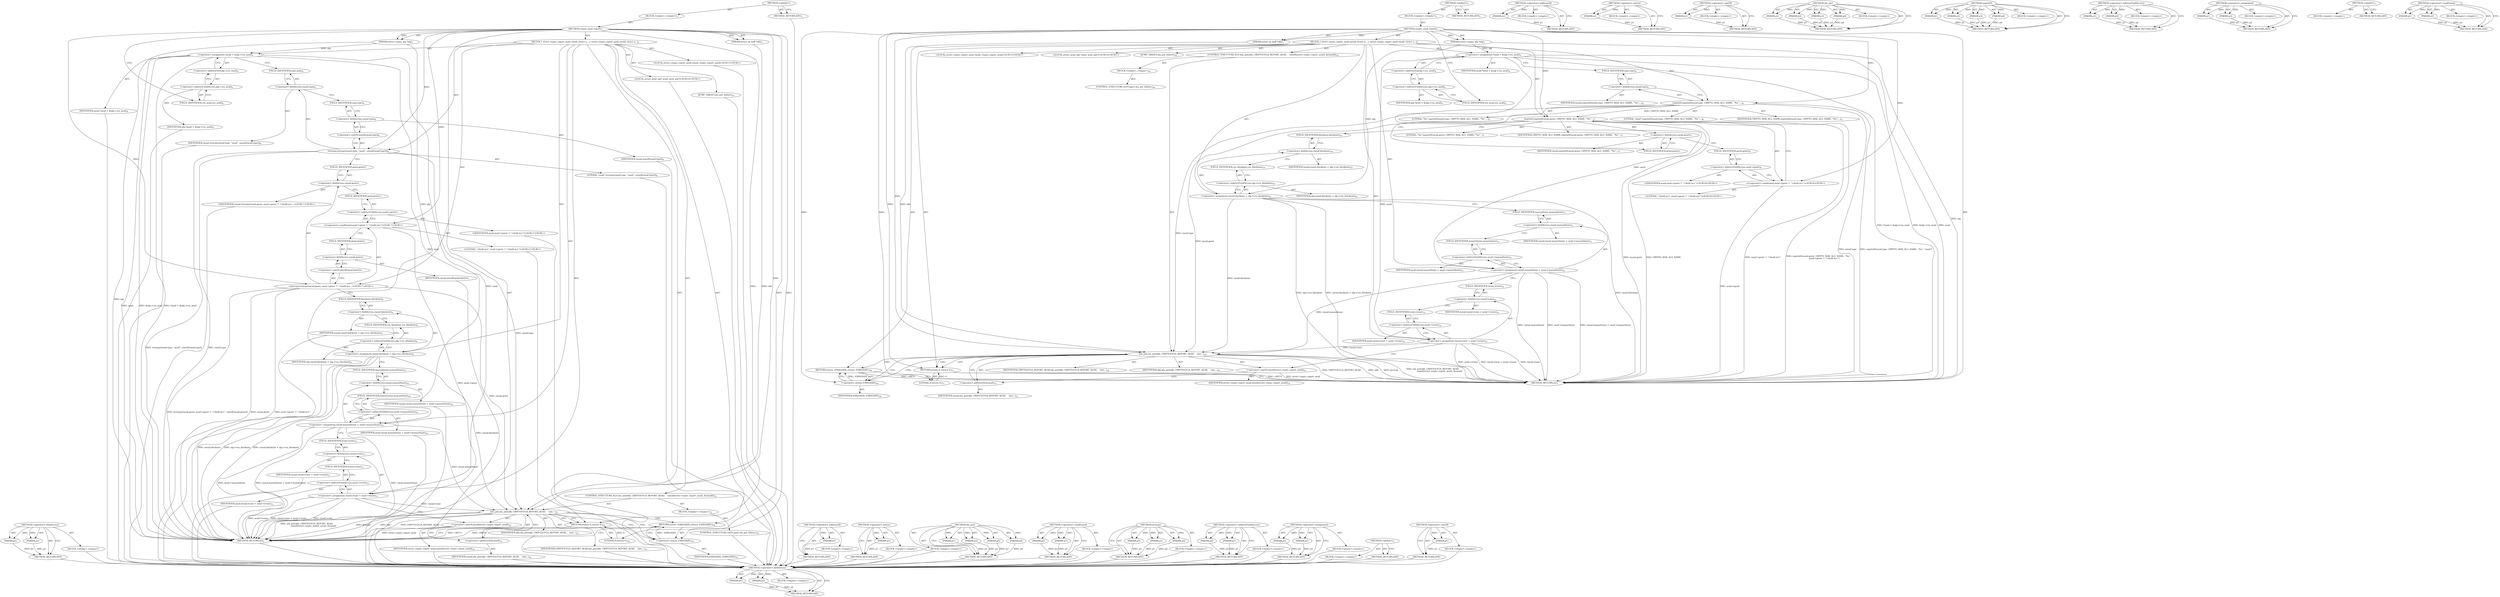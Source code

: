 digraph "&lt;operator&gt;.sizeOf" {
vulnerable_127 [label=<(METHOD,&lt;operator&gt;.fieldAccess)>];
vulnerable_128 [label=<(PARAM,p1)>];
vulnerable_129 [label=<(PARAM,p2)>];
vulnerable_130 [label=<(BLOCK,&lt;empty&gt;,&lt;empty&gt;)>];
vulnerable_131 [label=<(METHOD_RETURN,ANY)>];
vulnerable_6 [label=<(METHOD,&lt;global&gt;)<SUB>1</SUB>>];
vulnerable_7 [label=<(BLOCK,&lt;empty&gt;,&lt;empty&gt;)<SUB>1</SUB>>];
vulnerable_8 [label=<(METHOD,crypto_aead_report)<SUB>1</SUB>>];
vulnerable_9 [label=<(PARAM,struct sk_buff *skb)<SUB>1</SUB>>];
vulnerable_10 [label=<(PARAM,struct crypto_alg *alg)<SUB>1</SUB>>];
vulnerable_11 [label=<(BLOCK,{
 	struct crypto_report_aead raead;
 	struct a...,{
 	struct crypto_report_aead raead;
 	struct a...)<SUB>2</SUB>>];
vulnerable_12 [label="<(LOCAL,struct crypto_report_aead raead: crypto_report_aead)<SUB>3</SUB>>"];
vulnerable_13 [label="<(LOCAL,struct aead_alg* aead: aead_alg*)<SUB>4</SUB>>"];
vulnerable_14 [label=<(&lt;operator&gt;.assignment,*aead = &amp;alg-&gt;cra_aead)<SUB>4</SUB>>];
vulnerable_15 [label=<(IDENTIFIER,aead,*aead = &amp;alg-&gt;cra_aead)<SUB>4</SUB>>];
vulnerable_16 [label=<(&lt;operator&gt;.addressOf,&amp;alg-&gt;cra_aead)<SUB>4</SUB>>];
vulnerable_17 [label=<(&lt;operator&gt;.indirectFieldAccess,alg-&gt;cra_aead)<SUB>4</SUB>>];
vulnerable_18 [label=<(IDENTIFIER,alg,*aead = &amp;alg-&gt;cra_aead)<SUB>4</SUB>>];
vulnerable_19 [label=<(FIELD_IDENTIFIER,cra_aead,cra_aead)<SUB>4</SUB>>];
vulnerable_20 [label=<(snprintf,snprintf(raead.type, CRYPTO_MAX_ALG_NAME, &quot;%s&quot;,...)<SUB>6</SUB>>];
vulnerable_21 [label=<(&lt;operator&gt;.fieldAccess,raead.type)<SUB>6</SUB>>];
vulnerable_22 [label=<(IDENTIFIER,raead,snprintf(raead.type, CRYPTO_MAX_ALG_NAME, &quot;%s&quot;,...)<SUB>6</SUB>>];
vulnerable_23 [label=<(FIELD_IDENTIFIER,type,type)<SUB>6</SUB>>];
vulnerable_24 [label=<(IDENTIFIER,CRYPTO_MAX_ALG_NAME,snprintf(raead.type, CRYPTO_MAX_ALG_NAME, &quot;%s&quot;,...)<SUB>6</SUB>>];
vulnerable_25 [label=<(LITERAL,&quot;%s&quot;,snprintf(raead.type, CRYPTO_MAX_ALG_NAME, &quot;%s&quot;,...)<SUB>6</SUB>>];
vulnerable_26 [label=<(LITERAL,&quot;aead&quot;,snprintf(raead.type, CRYPTO_MAX_ALG_NAME, &quot;%s&quot;,...)<SUB>6</SUB>>];
vulnerable_27 [label=<(snprintf,snprintf(raead.geniv, CRYPTO_MAX_ALG_NAME, &quot;%s&quot;...)<SUB>7</SUB>>];
vulnerable_28 [label=<(&lt;operator&gt;.fieldAccess,raead.geniv)<SUB>7</SUB>>];
vulnerable_29 [label=<(IDENTIFIER,raead,snprintf(raead.geniv, CRYPTO_MAX_ALG_NAME, &quot;%s&quot;...)<SUB>7</SUB>>];
vulnerable_30 [label=<(FIELD_IDENTIFIER,geniv,geniv)<SUB>7</SUB>>];
vulnerable_31 [label=<(IDENTIFIER,CRYPTO_MAX_ALG_NAME,snprintf(raead.geniv, CRYPTO_MAX_ALG_NAME, &quot;%s&quot;...)<SUB>7</SUB>>];
vulnerable_32 [label=<(LITERAL,&quot;%s&quot;,snprintf(raead.geniv, CRYPTO_MAX_ALG_NAME, &quot;%s&quot;...)<SUB>7</SUB>>];
vulnerable_33 [label="<(&lt;operator&gt;.conditional,aead-&gt;geniv ?: &quot;&lt;built-in&gt;&quot;)<SUB>8</SUB>>"];
vulnerable_34 [label=<(&lt;operator&gt;.indirectFieldAccess,aead-&gt;geniv)<SUB>8</SUB>>];
vulnerable_35 [label="<(IDENTIFIER,aead,aead-&gt;geniv ?: &quot;&lt;built-in&gt;&quot;)<SUB>8</SUB>>"];
vulnerable_36 [label=<(FIELD_IDENTIFIER,geniv,geniv)<SUB>8</SUB>>];
vulnerable_37 [label="<(LITERAL,&quot;&lt;built-in&gt;&quot;,aead-&gt;geniv ?: &quot;&lt;built-in&gt;&quot;)<SUB>8</SUB>>"];
vulnerable_38 [label=<(&lt;operator&gt;.assignment,raead.blocksize = alg-&gt;cra_blocksize)<SUB>10</SUB>>];
vulnerable_39 [label=<(&lt;operator&gt;.fieldAccess,raead.blocksize)<SUB>10</SUB>>];
vulnerable_40 [label=<(IDENTIFIER,raead,raead.blocksize = alg-&gt;cra_blocksize)<SUB>10</SUB>>];
vulnerable_41 [label=<(FIELD_IDENTIFIER,blocksize,blocksize)<SUB>10</SUB>>];
vulnerable_42 [label=<(&lt;operator&gt;.indirectFieldAccess,alg-&gt;cra_blocksize)<SUB>10</SUB>>];
vulnerable_43 [label=<(IDENTIFIER,alg,raead.blocksize = alg-&gt;cra_blocksize)<SUB>10</SUB>>];
vulnerable_44 [label=<(FIELD_IDENTIFIER,cra_blocksize,cra_blocksize)<SUB>10</SUB>>];
vulnerable_45 [label=<(&lt;operator&gt;.assignment,raead.maxauthsize = aead-&gt;maxauthsize)<SUB>11</SUB>>];
vulnerable_46 [label=<(&lt;operator&gt;.fieldAccess,raead.maxauthsize)<SUB>11</SUB>>];
vulnerable_47 [label=<(IDENTIFIER,raead,raead.maxauthsize = aead-&gt;maxauthsize)<SUB>11</SUB>>];
vulnerable_48 [label=<(FIELD_IDENTIFIER,maxauthsize,maxauthsize)<SUB>11</SUB>>];
vulnerable_49 [label=<(&lt;operator&gt;.indirectFieldAccess,aead-&gt;maxauthsize)<SUB>11</SUB>>];
vulnerable_50 [label=<(IDENTIFIER,aead,raead.maxauthsize = aead-&gt;maxauthsize)<SUB>11</SUB>>];
vulnerable_51 [label=<(FIELD_IDENTIFIER,maxauthsize,maxauthsize)<SUB>11</SUB>>];
vulnerable_52 [label=<(&lt;operator&gt;.assignment,raead.ivsize = aead-&gt;ivsize)<SUB>12</SUB>>];
vulnerable_53 [label=<(&lt;operator&gt;.fieldAccess,raead.ivsize)<SUB>12</SUB>>];
vulnerable_54 [label=<(IDENTIFIER,raead,raead.ivsize = aead-&gt;ivsize)<SUB>12</SUB>>];
vulnerable_55 [label=<(FIELD_IDENTIFIER,ivsize,ivsize)<SUB>12</SUB>>];
vulnerable_56 [label=<(&lt;operator&gt;.indirectFieldAccess,aead-&gt;ivsize)<SUB>12</SUB>>];
vulnerable_57 [label=<(IDENTIFIER,aead,raead.ivsize = aead-&gt;ivsize)<SUB>12</SUB>>];
vulnerable_58 [label=<(FIELD_IDENTIFIER,ivsize,ivsize)<SUB>12</SUB>>];
vulnerable_59 [label=<(CONTROL_STRUCTURE,IF,if (nla_put(skb, CRYPTOCFGA_REPORT_AEAD,
		    sizeof(struct crypto_report_aead), &amp;raead)))<SUB>14</SUB>>];
vulnerable_60 [label=<(nla_put,nla_put(skb, CRYPTOCFGA_REPORT_AEAD,
		    size...)<SUB>14</SUB>>];
vulnerable_61 [label=<(IDENTIFIER,skb,nla_put(skb, CRYPTOCFGA_REPORT_AEAD,
		    size...)<SUB>14</SUB>>];
vulnerable_62 [label=<(IDENTIFIER,CRYPTOCFGA_REPORT_AEAD,nla_put(skb, CRYPTOCFGA_REPORT_AEAD,
		    size...)<SUB>14</SUB>>];
vulnerable_63 [label=<(&lt;operator&gt;.sizeOf,sizeof(struct crypto_report_aead))<SUB>15</SUB>>];
vulnerable_64 [label=<(IDENTIFIER,struct crypto_report_aead,sizeof(struct crypto_report_aead))<SUB>15</SUB>>];
vulnerable_65 [label=<(&lt;operator&gt;.addressOf,&amp;raead)<SUB>15</SUB>>];
vulnerable_66 [label=<(IDENTIFIER,raead,nla_put(skb, CRYPTOCFGA_REPORT_AEAD,
		    size...)<SUB>15</SUB>>];
vulnerable_67 [label=<(BLOCK,&lt;empty&gt;,&lt;empty&gt;)<SUB>16</SUB>>];
vulnerable_68 [label=<(CONTROL_STRUCTURE,GOTO,goto nla_put_failure;)<SUB>16</SUB>>];
vulnerable_69 [label=<(RETURN,return 0;,return 0;)<SUB>17</SUB>>];
vulnerable_70 [label=<(LITERAL,0,return 0;)<SUB>17</SUB>>];
vulnerable_71 [label=<(JUMP_TARGET,nla_put_failure)<SUB>19</SUB>>];
vulnerable_72 [label=<(RETURN,return -EMSGSIZE;,return -EMSGSIZE;)<SUB>20</SUB>>];
vulnerable_73 [label=<(&lt;operator&gt;.minus,-EMSGSIZE)<SUB>20</SUB>>];
vulnerable_74 [label=<(IDENTIFIER,EMSGSIZE,-EMSGSIZE)<SUB>20</SUB>>];
vulnerable_75 [label=<(METHOD_RETURN,int)<SUB>1</SUB>>];
vulnerable_77 [label=<(METHOD_RETURN,ANY)<SUB>1</SUB>>];
vulnerable_111 [label=<(METHOD,&lt;operator&gt;.addressOf)>];
vulnerable_112 [label=<(PARAM,p1)>];
vulnerable_113 [label=<(BLOCK,&lt;empty&gt;,&lt;empty&gt;)>];
vulnerable_114 [label=<(METHOD_RETURN,ANY)>];
vulnerable_148 [label=<(METHOD,&lt;operator&gt;.minus)>];
vulnerable_149 [label=<(PARAM,p1)>];
vulnerable_150 [label=<(BLOCK,&lt;empty&gt;,&lt;empty&gt;)>];
vulnerable_151 [label=<(METHOD_RETURN,ANY)>];
vulnerable_144 [label=<(METHOD,&lt;operator&gt;.sizeOf)>];
vulnerable_145 [label=<(PARAM,p1)>];
vulnerable_146 [label=<(BLOCK,&lt;empty&gt;,&lt;empty&gt;)>];
vulnerable_147 [label=<(METHOD_RETURN,ANY)>];
vulnerable_137 [label=<(METHOD,nla_put)>];
vulnerable_138 [label=<(PARAM,p1)>];
vulnerable_139 [label=<(PARAM,p2)>];
vulnerable_140 [label=<(PARAM,p3)>];
vulnerable_141 [label=<(PARAM,p4)>];
vulnerable_142 [label=<(BLOCK,&lt;empty&gt;,&lt;empty&gt;)>];
vulnerable_143 [label=<(METHOD_RETURN,ANY)>];
vulnerable_120 [label=<(METHOD,snprintf)>];
vulnerable_121 [label=<(PARAM,p1)>];
vulnerable_122 [label=<(PARAM,p2)>];
vulnerable_123 [label=<(PARAM,p3)>];
vulnerable_124 [label=<(PARAM,p4)>];
vulnerable_125 [label=<(BLOCK,&lt;empty&gt;,&lt;empty&gt;)>];
vulnerable_126 [label=<(METHOD_RETURN,ANY)>];
vulnerable_115 [label=<(METHOD,&lt;operator&gt;.indirectFieldAccess)>];
vulnerable_116 [label=<(PARAM,p1)>];
vulnerable_117 [label=<(PARAM,p2)>];
vulnerable_118 [label=<(BLOCK,&lt;empty&gt;,&lt;empty&gt;)>];
vulnerable_119 [label=<(METHOD_RETURN,ANY)>];
vulnerable_106 [label=<(METHOD,&lt;operator&gt;.assignment)>];
vulnerable_107 [label=<(PARAM,p1)>];
vulnerable_108 [label=<(PARAM,p2)>];
vulnerable_109 [label=<(BLOCK,&lt;empty&gt;,&lt;empty&gt;)>];
vulnerable_110 [label=<(METHOD_RETURN,ANY)>];
vulnerable_100 [label=<(METHOD,&lt;global&gt;)<SUB>1</SUB>>];
vulnerable_101 [label=<(BLOCK,&lt;empty&gt;,&lt;empty&gt;)>];
vulnerable_102 [label=<(METHOD_RETURN,ANY)>];
vulnerable_132 [label=<(METHOD,&lt;operator&gt;.conditional)>];
vulnerable_133 [label=<(PARAM,p1)>];
vulnerable_134 [label=<(PARAM,p2)>];
vulnerable_135 [label=<(BLOCK,&lt;empty&gt;,&lt;empty&gt;)>];
vulnerable_136 [label=<(METHOD_RETURN,ANY)>];
fixed_128 [label=<(METHOD,&lt;operator&gt;.fieldAccess)>];
fixed_129 [label=<(PARAM,p1)>];
fixed_130 [label=<(PARAM,p2)>];
fixed_131 [label=<(BLOCK,&lt;empty&gt;,&lt;empty&gt;)>];
fixed_132 [label=<(METHOD_RETURN,ANY)>];
fixed_6 [label=<(METHOD,&lt;global&gt;)<SUB>1</SUB>>];
fixed_7 [label=<(BLOCK,&lt;empty&gt;,&lt;empty&gt;)<SUB>1</SUB>>];
fixed_8 [label=<(METHOD,crypto_aead_report)<SUB>1</SUB>>];
fixed_9 [label=<(PARAM,struct sk_buff *skb)<SUB>1</SUB>>];
fixed_10 [label=<(PARAM,struct crypto_alg *alg)<SUB>1</SUB>>];
fixed_11 [label=<(BLOCK,{
 	struct crypto_report_aead raead;
 	struct a...,{
 	struct crypto_report_aead raead;
 	struct a...)<SUB>2</SUB>>];
fixed_12 [label="<(LOCAL,struct crypto_report_aead raead: crypto_report_aead)<SUB>3</SUB>>"];
fixed_13 [label="<(LOCAL,struct aead_alg* aead: aead_alg*)<SUB>4</SUB>>"];
fixed_14 [label=<(&lt;operator&gt;.assignment,*aead = &amp;alg-&gt;cra_aead)<SUB>4</SUB>>];
fixed_15 [label=<(IDENTIFIER,aead,*aead = &amp;alg-&gt;cra_aead)<SUB>4</SUB>>];
fixed_16 [label=<(&lt;operator&gt;.addressOf,&amp;alg-&gt;cra_aead)<SUB>4</SUB>>];
fixed_17 [label=<(&lt;operator&gt;.indirectFieldAccess,alg-&gt;cra_aead)<SUB>4</SUB>>];
fixed_18 [label=<(IDENTIFIER,alg,*aead = &amp;alg-&gt;cra_aead)<SUB>4</SUB>>];
fixed_19 [label=<(FIELD_IDENTIFIER,cra_aead,cra_aead)<SUB>4</SUB>>];
fixed_20 [label=<(strncpy,strncpy(raead.type, &quot;aead&quot;, sizeof(raead.type)))<SUB>6</SUB>>];
fixed_21 [label=<(&lt;operator&gt;.fieldAccess,raead.type)<SUB>6</SUB>>];
fixed_22 [label=<(IDENTIFIER,raead,strncpy(raead.type, &quot;aead&quot;, sizeof(raead.type)))<SUB>6</SUB>>];
fixed_23 [label=<(FIELD_IDENTIFIER,type,type)<SUB>6</SUB>>];
fixed_24 [label=<(LITERAL,&quot;aead&quot;,strncpy(raead.type, &quot;aead&quot;, sizeof(raead.type)))<SUB>6</SUB>>];
fixed_25 [label=<(&lt;operator&gt;.sizeOf,sizeof(raead.type))<SUB>6</SUB>>];
fixed_26 [label=<(&lt;operator&gt;.fieldAccess,raead.type)<SUB>6</SUB>>];
fixed_27 [label=<(IDENTIFIER,raead,sizeof(raead.type))<SUB>6</SUB>>];
fixed_28 [label=<(FIELD_IDENTIFIER,type,type)<SUB>6</SUB>>];
fixed_29 [label="<(strncpy,strncpy(raead.geniv, aead-&gt;geniv ?: &quot;&lt;built-in&gt;...)<SUB>7</SUB>>"];
fixed_30 [label=<(&lt;operator&gt;.fieldAccess,raead.geniv)<SUB>7</SUB>>];
fixed_31 [label="<(IDENTIFIER,raead,strncpy(raead.geniv, aead-&gt;geniv ?: &quot;&lt;built-in&gt;...)<SUB>7</SUB>>"];
fixed_32 [label=<(FIELD_IDENTIFIER,geniv,geniv)<SUB>7</SUB>>];
fixed_33 [label="<(&lt;operator&gt;.conditional,aead-&gt;geniv ?: &quot;&lt;built-in&gt;&quot;)<SUB>7</SUB>>"];
fixed_34 [label=<(&lt;operator&gt;.indirectFieldAccess,aead-&gt;geniv)<SUB>7</SUB>>];
fixed_35 [label="<(IDENTIFIER,aead,aead-&gt;geniv ?: &quot;&lt;built-in&gt;&quot;)<SUB>7</SUB>>"];
fixed_36 [label=<(FIELD_IDENTIFIER,geniv,geniv)<SUB>7</SUB>>];
fixed_37 [label="<(LITERAL,&quot;&lt;built-in&gt;&quot;,aead-&gt;geniv ?: &quot;&lt;built-in&gt;&quot;)<SUB>7</SUB>>"];
fixed_38 [label=<(&lt;operator&gt;.sizeOf,sizeof(raead.geniv))<SUB>7</SUB>>];
fixed_39 [label=<(&lt;operator&gt;.fieldAccess,raead.geniv)<SUB>7</SUB>>];
fixed_40 [label=<(IDENTIFIER,raead,sizeof(raead.geniv))<SUB>7</SUB>>];
fixed_41 [label=<(FIELD_IDENTIFIER,geniv,geniv)<SUB>7</SUB>>];
fixed_42 [label=<(&lt;operator&gt;.assignment,raead.blocksize = alg-&gt;cra_blocksize)<SUB>9</SUB>>];
fixed_43 [label=<(&lt;operator&gt;.fieldAccess,raead.blocksize)<SUB>9</SUB>>];
fixed_44 [label=<(IDENTIFIER,raead,raead.blocksize = alg-&gt;cra_blocksize)<SUB>9</SUB>>];
fixed_45 [label=<(FIELD_IDENTIFIER,blocksize,blocksize)<SUB>9</SUB>>];
fixed_46 [label=<(&lt;operator&gt;.indirectFieldAccess,alg-&gt;cra_blocksize)<SUB>9</SUB>>];
fixed_47 [label=<(IDENTIFIER,alg,raead.blocksize = alg-&gt;cra_blocksize)<SUB>9</SUB>>];
fixed_48 [label=<(FIELD_IDENTIFIER,cra_blocksize,cra_blocksize)<SUB>9</SUB>>];
fixed_49 [label=<(&lt;operator&gt;.assignment,raead.maxauthsize = aead-&gt;maxauthsize)<SUB>10</SUB>>];
fixed_50 [label=<(&lt;operator&gt;.fieldAccess,raead.maxauthsize)<SUB>10</SUB>>];
fixed_51 [label=<(IDENTIFIER,raead,raead.maxauthsize = aead-&gt;maxauthsize)<SUB>10</SUB>>];
fixed_52 [label=<(FIELD_IDENTIFIER,maxauthsize,maxauthsize)<SUB>10</SUB>>];
fixed_53 [label=<(&lt;operator&gt;.indirectFieldAccess,aead-&gt;maxauthsize)<SUB>10</SUB>>];
fixed_54 [label=<(IDENTIFIER,aead,raead.maxauthsize = aead-&gt;maxauthsize)<SUB>10</SUB>>];
fixed_55 [label=<(FIELD_IDENTIFIER,maxauthsize,maxauthsize)<SUB>10</SUB>>];
fixed_56 [label=<(&lt;operator&gt;.assignment,raead.ivsize = aead-&gt;ivsize)<SUB>11</SUB>>];
fixed_57 [label=<(&lt;operator&gt;.fieldAccess,raead.ivsize)<SUB>11</SUB>>];
fixed_58 [label=<(IDENTIFIER,raead,raead.ivsize = aead-&gt;ivsize)<SUB>11</SUB>>];
fixed_59 [label=<(FIELD_IDENTIFIER,ivsize,ivsize)<SUB>11</SUB>>];
fixed_60 [label=<(&lt;operator&gt;.indirectFieldAccess,aead-&gt;ivsize)<SUB>11</SUB>>];
fixed_61 [label=<(IDENTIFIER,aead,raead.ivsize = aead-&gt;ivsize)<SUB>11</SUB>>];
fixed_62 [label=<(FIELD_IDENTIFIER,ivsize,ivsize)<SUB>11</SUB>>];
fixed_63 [label=<(CONTROL_STRUCTURE,IF,if (nla_put(skb, CRYPTOCFGA_REPORT_AEAD,
		    sizeof(struct crypto_report_aead), &amp;raead)))<SUB>13</SUB>>];
fixed_64 [label=<(nla_put,nla_put(skb, CRYPTOCFGA_REPORT_AEAD,
		    size...)<SUB>13</SUB>>];
fixed_65 [label=<(IDENTIFIER,skb,nla_put(skb, CRYPTOCFGA_REPORT_AEAD,
		    size...)<SUB>13</SUB>>];
fixed_66 [label=<(IDENTIFIER,CRYPTOCFGA_REPORT_AEAD,nla_put(skb, CRYPTOCFGA_REPORT_AEAD,
		    size...)<SUB>13</SUB>>];
fixed_67 [label=<(&lt;operator&gt;.sizeOf,sizeof(struct crypto_report_aead))<SUB>14</SUB>>];
fixed_68 [label=<(IDENTIFIER,struct crypto_report_aead,sizeof(struct crypto_report_aead))<SUB>14</SUB>>];
fixed_69 [label=<(&lt;operator&gt;.addressOf,&amp;raead)<SUB>14</SUB>>];
fixed_70 [label=<(IDENTIFIER,raead,nla_put(skb, CRYPTOCFGA_REPORT_AEAD,
		    size...)<SUB>14</SUB>>];
fixed_71 [label=<(BLOCK,&lt;empty&gt;,&lt;empty&gt;)<SUB>15</SUB>>];
fixed_72 [label=<(CONTROL_STRUCTURE,GOTO,goto nla_put_failure;)<SUB>15</SUB>>];
fixed_73 [label=<(RETURN,return 0;,return 0;)<SUB>16</SUB>>];
fixed_74 [label=<(LITERAL,0,return 0;)<SUB>16</SUB>>];
fixed_75 [label=<(JUMP_TARGET,nla_put_failure)<SUB>18</SUB>>];
fixed_76 [label=<(RETURN,return -EMSGSIZE;,return -EMSGSIZE;)<SUB>19</SUB>>];
fixed_77 [label=<(&lt;operator&gt;.minus,-EMSGSIZE)<SUB>19</SUB>>];
fixed_78 [label=<(IDENTIFIER,EMSGSIZE,-EMSGSIZE)<SUB>19</SUB>>];
fixed_79 [label=<(METHOD_RETURN,int)<SUB>1</SUB>>];
fixed_81 [label=<(METHOD_RETURN,ANY)<SUB>1</SUB>>];
fixed_113 [label=<(METHOD,&lt;operator&gt;.addressOf)>];
fixed_114 [label=<(PARAM,p1)>];
fixed_115 [label=<(BLOCK,&lt;empty&gt;,&lt;empty&gt;)>];
fixed_116 [label=<(METHOD_RETURN,ANY)>];
fixed_149 [label=<(METHOD,&lt;operator&gt;.minus)>];
fixed_150 [label=<(PARAM,p1)>];
fixed_151 [label=<(BLOCK,&lt;empty&gt;,&lt;empty&gt;)>];
fixed_152 [label=<(METHOD_RETURN,ANY)>];
fixed_142 [label=<(METHOD,nla_put)>];
fixed_143 [label=<(PARAM,p1)>];
fixed_144 [label=<(PARAM,p2)>];
fixed_145 [label=<(PARAM,p3)>];
fixed_146 [label=<(PARAM,p4)>];
fixed_147 [label=<(BLOCK,&lt;empty&gt;,&lt;empty&gt;)>];
fixed_148 [label=<(METHOD_RETURN,ANY)>];
fixed_137 [label=<(METHOD,&lt;operator&gt;.conditional)>];
fixed_138 [label=<(PARAM,p1)>];
fixed_139 [label=<(PARAM,p2)>];
fixed_140 [label=<(BLOCK,&lt;empty&gt;,&lt;empty&gt;)>];
fixed_141 [label=<(METHOD_RETURN,ANY)>];
fixed_122 [label=<(METHOD,strncpy)>];
fixed_123 [label=<(PARAM,p1)>];
fixed_124 [label=<(PARAM,p2)>];
fixed_125 [label=<(PARAM,p3)>];
fixed_126 [label=<(BLOCK,&lt;empty&gt;,&lt;empty&gt;)>];
fixed_127 [label=<(METHOD_RETURN,ANY)>];
fixed_117 [label=<(METHOD,&lt;operator&gt;.indirectFieldAccess)>];
fixed_118 [label=<(PARAM,p1)>];
fixed_119 [label=<(PARAM,p2)>];
fixed_120 [label=<(BLOCK,&lt;empty&gt;,&lt;empty&gt;)>];
fixed_121 [label=<(METHOD_RETURN,ANY)>];
fixed_108 [label=<(METHOD,&lt;operator&gt;.assignment)>];
fixed_109 [label=<(PARAM,p1)>];
fixed_110 [label=<(PARAM,p2)>];
fixed_111 [label=<(BLOCK,&lt;empty&gt;,&lt;empty&gt;)>];
fixed_112 [label=<(METHOD_RETURN,ANY)>];
fixed_102 [label=<(METHOD,&lt;global&gt;)<SUB>1</SUB>>];
fixed_103 [label=<(BLOCK,&lt;empty&gt;,&lt;empty&gt;)>];
fixed_104 [label=<(METHOD_RETURN,ANY)>];
fixed_133 [label=<(METHOD,&lt;operator&gt;.sizeOf)>];
fixed_134 [label=<(PARAM,p1)>];
fixed_135 [label=<(BLOCK,&lt;empty&gt;,&lt;empty&gt;)>];
fixed_136 [label=<(METHOD_RETURN,ANY)>];
vulnerable_127 -> vulnerable_128  [key=0, label="AST: "];
vulnerable_127 -> vulnerable_128  [key=1, label="DDG: "];
vulnerable_127 -> vulnerable_130  [key=0, label="AST: "];
vulnerable_127 -> vulnerable_129  [key=0, label="AST: "];
vulnerable_127 -> vulnerable_129  [key=1, label="DDG: "];
vulnerable_127 -> vulnerable_131  [key=0, label="AST: "];
vulnerable_127 -> vulnerable_131  [key=1, label="CFG: "];
vulnerable_128 -> vulnerable_131  [key=0, label="DDG: p1"];
vulnerable_129 -> vulnerable_131  [key=0, label="DDG: p2"];
vulnerable_6 -> vulnerable_7  [key=0, label="AST: "];
vulnerable_6 -> vulnerable_77  [key=0, label="AST: "];
vulnerable_6 -> vulnerable_77  [key=1, label="CFG: "];
vulnerable_7 -> vulnerable_8  [key=0, label="AST: "];
vulnerable_8 -> vulnerable_9  [key=0, label="AST: "];
vulnerable_8 -> vulnerable_9  [key=1, label="DDG: "];
vulnerable_8 -> vulnerable_10  [key=0, label="AST: "];
vulnerable_8 -> vulnerable_10  [key=1, label="DDG: "];
vulnerable_8 -> vulnerable_11  [key=0, label="AST: "];
vulnerable_8 -> vulnerable_75  [key=0, label="AST: "];
vulnerable_8 -> vulnerable_19  [key=0, label="CFG: "];
vulnerable_8 -> vulnerable_69  [key=0, label="DDG: "];
vulnerable_8 -> vulnerable_20  [key=0, label="DDG: "];
vulnerable_8 -> vulnerable_27  [key=0, label="DDG: "];
vulnerable_8 -> vulnerable_70  [key=0, label="DDG: "];
vulnerable_8 -> vulnerable_33  [key=0, label="DDG: "];
vulnerable_8 -> vulnerable_60  [key=0, label="DDG: "];
vulnerable_8 -> vulnerable_73  [key=0, label="DDG: "];
vulnerable_9 -> vulnerable_60  [key=0, label="DDG: skb"];
vulnerable_10 -> vulnerable_75  [key=0, label="DDG: alg"];
vulnerable_10 -> vulnerable_14  [key=0, label="DDG: alg"];
vulnerable_10 -> vulnerable_38  [key=0, label="DDG: alg"];
vulnerable_11 -> vulnerable_12  [key=0, label="AST: "];
vulnerable_11 -> vulnerable_13  [key=0, label="AST: "];
vulnerable_11 -> vulnerable_14  [key=0, label="AST: "];
vulnerable_11 -> vulnerable_20  [key=0, label="AST: "];
vulnerable_11 -> vulnerable_27  [key=0, label="AST: "];
vulnerable_11 -> vulnerable_38  [key=0, label="AST: "];
vulnerable_11 -> vulnerable_45  [key=0, label="AST: "];
vulnerable_11 -> vulnerable_52  [key=0, label="AST: "];
vulnerable_11 -> vulnerable_59  [key=0, label="AST: "];
vulnerable_11 -> vulnerable_69  [key=0, label="AST: "];
vulnerable_11 -> vulnerable_71  [key=0, label="AST: "];
vulnerable_11 -> vulnerable_72  [key=0, label="AST: "];
vulnerable_14 -> vulnerable_15  [key=0, label="AST: "];
vulnerable_14 -> vulnerable_16  [key=0, label="AST: "];
vulnerable_14 -> vulnerable_23  [key=0, label="CFG: "];
vulnerable_14 -> vulnerable_75  [key=0, label="DDG: aead"];
vulnerable_14 -> vulnerable_75  [key=1, label="DDG: &amp;alg-&gt;cra_aead"];
vulnerable_14 -> vulnerable_75  [key=2, label="DDG: *aead = &amp;alg-&gt;cra_aead"];
vulnerable_14 -> vulnerable_45  [key=0, label="DDG: aead"];
vulnerable_14 -> vulnerable_52  [key=0, label="DDG: aead"];
vulnerable_16 -> vulnerable_17  [key=0, label="AST: "];
vulnerable_16 -> vulnerable_14  [key=0, label="CFG: "];
vulnerable_17 -> vulnerable_18  [key=0, label="AST: "];
vulnerable_17 -> vulnerable_19  [key=0, label="AST: "];
vulnerable_17 -> vulnerable_16  [key=0, label="CFG: "];
vulnerable_19 -> vulnerable_17  [key=0, label="CFG: "];
vulnerable_20 -> vulnerable_21  [key=0, label="AST: "];
vulnerable_20 -> vulnerable_24  [key=0, label="AST: "];
vulnerable_20 -> vulnerable_25  [key=0, label="AST: "];
vulnerable_20 -> vulnerable_26  [key=0, label="AST: "];
vulnerable_20 -> vulnerable_30  [key=0, label="CFG: "];
vulnerable_20 -> vulnerable_75  [key=0, label="DDG: raead.type"];
vulnerable_20 -> vulnerable_75  [key=1, label="DDG: snprintf(raead.type, CRYPTO_MAX_ALG_NAME, &quot;%s&quot;, &quot;aead&quot;)"];
vulnerable_20 -> vulnerable_27  [key=0, label="DDG: CRYPTO_MAX_ALG_NAME"];
vulnerable_20 -> vulnerable_60  [key=0, label="DDG: raead.type"];
vulnerable_21 -> vulnerable_22  [key=0, label="AST: "];
vulnerable_21 -> vulnerable_23  [key=0, label="AST: "];
vulnerable_21 -> vulnerable_20  [key=0, label="CFG: "];
vulnerable_23 -> vulnerable_21  [key=0, label="CFG: "];
vulnerable_27 -> vulnerable_28  [key=0, label="AST: "];
vulnerable_27 -> vulnerable_31  [key=0, label="AST: "];
vulnerable_27 -> vulnerable_32  [key=0, label="AST: "];
vulnerable_27 -> vulnerable_33  [key=0, label="AST: "];
vulnerable_27 -> vulnerable_41  [key=0, label="CFG: "];
vulnerable_27 -> vulnerable_75  [key=0, label="DDG: raead.geniv"];
vulnerable_27 -> vulnerable_75  [key=1, label="DDG: CRYPTO_MAX_ALG_NAME"];
vulnerable_27 -> vulnerable_75  [key=2, label="DDG: aead-&gt;geniv ?: &quot;&lt;built-in&gt;&quot;"];
vulnerable_27 -> vulnerable_75  [key=3, label="DDG: snprintf(raead.geniv, CRYPTO_MAX_ALG_NAME, &quot;%s&quot;,
		 aead-&gt;geniv ?: &quot;&lt;built-in&gt;&quot;)"];
vulnerable_27 -> vulnerable_60  [key=0, label="DDG: raead.geniv"];
vulnerable_28 -> vulnerable_29  [key=0, label="AST: "];
vulnerable_28 -> vulnerable_30  [key=0, label="AST: "];
vulnerable_28 -> vulnerable_36  [key=0, label="CFG: "];
vulnerable_30 -> vulnerable_28  [key=0, label="CFG: "];
vulnerable_33 -> vulnerable_34  [key=0, label="AST: "];
vulnerable_33 -> vulnerable_37  [key=0, label="AST: "];
vulnerable_33 -> vulnerable_27  [key=0, label="CFG: "];
vulnerable_33 -> vulnerable_75  [key=0, label="DDG: aead-&gt;geniv"];
vulnerable_34 -> vulnerable_35  [key=0, label="AST: "];
vulnerable_34 -> vulnerable_36  [key=0, label="AST: "];
vulnerable_34 -> vulnerable_33  [key=0, label="CFG: "];
vulnerable_36 -> vulnerable_34  [key=0, label="CFG: "];
vulnerable_38 -> vulnerable_39  [key=0, label="AST: "];
vulnerable_38 -> vulnerable_42  [key=0, label="AST: "];
vulnerable_38 -> vulnerable_48  [key=0, label="CFG: "];
vulnerable_38 -> vulnerable_75  [key=0, label="DDG: raead.blocksize"];
vulnerable_38 -> vulnerable_75  [key=1, label="DDG: alg-&gt;cra_blocksize"];
vulnerable_38 -> vulnerable_75  [key=2, label="DDG: raead.blocksize = alg-&gt;cra_blocksize"];
vulnerable_38 -> vulnerable_60  [key=0, label="DDG: raead.blocksize"];
vulnerable_39 -> vulnerable_40  [key=0, label="AST: "];
vulnerable_39 -> vulnerable_41  [key=0, label="AST: "];
vulnerable_39 -> vulnerable_44  [key=0, label="CFG: "];
vulnerable_41 -> vulnerable_39  [key=0, label="CFG: "];
vulnerable_42 -> vulnerable_43  [key=0, label="AST: "];
vulnerable_42 -> vulnerable_44  [key=0, label="AST: "];
vulnerable_42 -> vulnerable_38  [key=0, label="CFG: "];
vulnerable_44 -> vulnerable_42  [key=0, label="CFG: "];
vulnerable_45 -> vulnerable_46  [key=0, label="AST: "];
vulnerable_45 -> vulnerable_49  [key=0, label="AST: "];
vulnerable_45 -> vulnerable_55  [key=0, label="CFG: "];
vulnerable_45 -> vulnerable_75  [key=0, label="DDG: raead.maxauthsize"];
vulnerable_45 -> vulnerable_75  [key=1, label="DDG: aead-&gt;maxauthsize"];
vulnerable_45 -> vulnerable_75  [key=2, label="DDG: raead.maxauthsize = aead-&gt;maxauthsize"];
vulnerable_45 -> vulnerable_60  [key=0, label="DDG: raead.maxauthsize"];
vulnerable_46 -> vulnerable_47  [key=0, label="AST: "];
vulnerable_46 -> vulnerable_48  [key=0, label="AST: "];
vulnerable_46 -> vulnerable_51  [key=0, label="CFG: "];
vulnerable_48 -> vulnerable_46  [key=0, label="CFG: "];
vulnerable_49 -> vulnerable_50  [key=0, label="AST: "];
vulnerable_49 -> vulnerable_51  [key=0, label="AST: "];
vulnerable_49 -> vulnerable_45  [key=0, label="CFG: "];
vulnerable_51 -> vulnerable_49  [key=0, label="CFG: "];
vulnerable_52 -> vulnerable_53  [key=0, label="AST: "];
vulnerable_52 -> vulnerable_56  [key=0, label="AST: "];
vulnerable_52 -> vulnerable_63  [key=0, label="CFG: "];
vulnerable_52 -> vulnerable_75  [key=0, label="DDG: raead.ivsize"];
vulnerable_52 -> vulnerable_75  [key=1, label="DDG: aead-&gt;ivsize"];
vulnerable_52 -> vulnerable_75  [key=2, label="DDG: raead.ivsize = aead-&gt;ivsize"];
vulnerable_52 -> vulnerable_60  [key=0, label="DDG: raead.ivsize"];
vulnerable_53 -> vulnerable_54  [key=0, label="AST: "];
vulnerable_53 -> vulnerable_55  [key=0, label="AST: "];
vulnerable_53 -> vulnerable_58  [key=0, label="CFG: "];
vulnerable_55 -> vulnerable_53  [key=0, label="CFG: "];
vulnerable_56 -> vulnerable_57  [key=0, label="AST: "];
vulnerable_56 -> vulnerable_58  [key=0, label="AST: "];
vulnerable_56 -> vulnerable_52  [key=0, label="CFG: "];
vulnerable_58 -> vulnerable_56  [key=0, label="CFG: "];
vulnerable_59 -> vulnerable_60  [key=0, label="AST: "];
vulnerable_59 -> vulnerable_67  [key=0, label="AST: "];
vulnerable_60 -> vulnerable_61  [key=0, label="AST: "];
vulnerable_60 -> vulnerable_62  [key=0, label="AST: "];
vulnerable_60 -> vulnerable_63  [key=0, label="AST: "];
vulnerable_60 -> vulnerable_65  [key=0, label="AST: "];
vulnerable_60 -> vulnerable_73  [key=0, label="CFG: "];
vulnerable_60 -> vulnerable_73  [key=1, label="CDG: "];
vulnerable_60 -> vulnerable_69  [key=0, label="CFG: "];
vulnerable_60 -> vulnerable_69  [key=1, label="CDG: "];
vulnerable_60 -> vulnerable_75  [key=0, label="DDG: skb"];
vulnerable_60 -> vulnerable_75  [key=1, label="DDG: &amp;raead"];
vulnerable_60 -> vulnerable_75  [key=2, label="DDG: nla_put(skb, CRYPTOCFGA_REPORT_AEAD,
		    sizeof(struct crypto_report_aead), &amp;raead)"];
vulnerable_60 -> vulnerable_75  [key=3, label="DDG: CRYPTOCFGA_REPORT_AEAD"];
vulnerable_60 -> vulnerable_72  [key=0, label="CDG: "];
vulnerable_63 -> vulnerable_64  [key=0, label="AST: "];
vulnerable_63 -> vulnerable_65  [key=0, label="CFG: "];
vulnerable_63 -> vulnerable_75  [key=0, label="DDG: struct crypto_report_aead"];
vulnerable_65 -> vulnerable_66  [key=0, label="AST: "];
vulnerable_65 -> vulnerable_60  [key=0, label="CFG: "];
vulnerable_67 -> vulnerable_68  [key=0, label="AST: "];
vulnerable_69 -> vulnerable_70  [key=0, label="AST: "];
vulnerable_69 -> vulnerable_75  [key=0, label="CFG: "];
vulnerable_69 -> vulnerable_75  [key=1, label="DDG: &lt;RET&gt;"];
vulnerable_70 -> vulnerable_69  [key=0, label="DDG: 0"];
vulnerable_72 -> vulnerable_73  [key=0, label="AST: "];
vulnerable_72 -> vulnerable_75  [key=0, label="CFG: "];
vulnerable_72 -> vulnerable_75  [key=1, label="DDG: &lt;RET&gt;"];
vulnerable_73 -> vulnerable_74  [key=0, label="AST: "];
vulnerable_73 -> vulnerable_72  [key=0, label="CFG: "];
vulnerable_73 -> vulnerable_72  [key=1, label="DDG: -EMSGSIZE"];
vulnerable_111 -> vulnerable_112  [key=0, label="AST: "];
vulnerable_111 -> vulnerable_112  [key=1, label="DDG: "];
vulnerable_111 -> vulnerable_113  [key=0, label="AST: "];
vulnerable_111 -> vulnerable_114  [key=0, label="AST: "];
vulnerable_111 -> vulnerable_114  [key=1, label="CFG: "];
vulnerable_112 -> vulnerable_114  [key=0, label="DDG: p1"];
vulnerable_148 -> vulnerable_149  [key=0, label="AST: "];
vulnerable_148 -> vulnerable_149  [key=1, label="DDG: "];
vulnerable_148 -> vulnerable_150  [key=0, label="AST: "];
vulnerable_148 -> vulnerable_151  [key=0, label="AST: "];
vulnerable_148 -> vulnerable_151  [key=1, label="CFG: "];
vulnerable_149 -> vulnerable_151  [key=0, label="DDG: p1"];
vulnerable_144 -> vulnerable_145  [key=0, label="AST: "];
vulnerable_144 -> vulnerable_145  [key=1, label="DDG: "];
vulnerable_144 -> vulnerable_146  [key=0, label="AST: "];
vulnerable_144 -> vulnerable_147  [key=0, label="AST: "];
vulnerable_144 -> vulnerable_147  [key=1, label="CFG: "];
vulnerable_145 -> vulnerable_147  [key=0, label="DDG: p1"];
vulnerable_137 -> vulnerable_138  [key=0, label="AST: "];
vulnerable_137 -> vulnerable_138  [key=1, label="DDG: "];
vulnerable_137 -> vulnerable_142  [key=0, label="AST: "];
vulnerable_137 -> vulnerable_139  [key=0, label="AST: "];
vulnerable_137 -> vulnerable_139  [key=1, label="DDG: "];
vulnerable_137 -> vulnerable_143  [key=0, label="AST: "];
vulnerable_137 -> vulnerable_143  [key=1, label="CFG: "];
vulnerable_137 -> vulnerable_140  [key=0, label="AST: "];
vulnerable_137 -> vulnerable_140  [key=1, label="DDG: "];
vulnerable_137 -> vulnerable_141  [key=0, label="AST: "];
vulnerable_137 -> vulnerable_141  [key=1, label="DDG: "];
vulnerable_138 -> vulnerable_143  [key=0, label="DDG: p1"];
vulnerable_139 -> vulnerable_143  [key=0, label="DDG: p2"];
vulnerable_140 -> vulnerable_143  [key=0, label="DDG: p3"];
vulnerable_141 -> vulnerable_143  [key=0, label="DDG: p4"];
vulnerable_120 -> vulnerable_121  [key=0, label="AST: "];
vulnerable_120 -> vulnerable_121  [key=1, label="DDG: "];
vulnerable_120 -> vulnerable_125  [key=0, label="AST: "];
vulnerable_120 -> vulnerable_122  [key=0, label="AST: "];
vulnerable_120 -> vulnerable_122  [key=1, label="DDG: "];
vulnerable_120 -> vulnerable_126  [key=0, label="AST: "];
vulnerable_120 -> vulnerable_126  [key=1, label="CFG: "];
vulnerable_120 -> vulnerable_123  [key=0, label="AST: "];
vulnerable_120 -> vulnerable_123  [key=1, label="DDG: "];
vulnerable_120 -> vulnerable_124  [key=0, label="AST: "];
vulnerable_120 -> vulnerable_124  [key=1, label="DDG: "];
vulnerable_121 -> vulnerable_126  [key=0, label="DDG: p1"];
vulnerable_122 -> vulnerable_126  [key=0, label="DDG: p2"];
vulnerable_123 -> vulnerable_126  [key=0, label="DDG: p3"];
vulnerable_124 -> vulnerable_126  [key=0, label="DDG: p4"];
vulnerable_115 -> vulnerable_116  [key=0, label="AST: "];
vulnerable_115 -> vulnerable_116  [key=1, label="DDG: "];
vulnerable_115 -> vulnerable_118  [key=0, label="AST: "];
vulnerable_115 -> vulnerable_117  [key=0, label="AST: "];
vulnerable_115 -> vulnerable_117  [key=1, label="DDG: "];
vulnerable_115 -> vulnerable_119  [key=0, label="AST: "];
vulnerable_115 -> vulnerable_119  [key=1, label="CFG: "];
vulnerable_116 -> vulnerable_119  [key=0, label="DDG: p1"];
vulnerable_117 -> vulnerable_119  [key=0, label="DDG: p2"];
vulnerable_106 -> vulnerable_107  [key=0, label="AST: "];
vulnerable_106 -> vulnerable_107  [key=1, label="DDG: "];
vulnerable_106 -> vulnerable_109  [key=0, label="AST: "];
vulnerable_106 -> vulnerable_108  [key=0, label="AST: "];
vulnerable_106 -> vulnerable_108  [key=1, label="DDG: "];
vulnerable_106 -> vulnerable_110  [key=0, label="AST: "];
vulnerable_106 -> vulnerable_110  [key=1, label="CFG: "];
vulnerable_107 -> vulnerable_110  [key=0, label="DDG: p1"];
vulnerable_108 -> vulnerable_110  [key=0, label="DDG: p2"];
vulnerable_100 -> vulnerable_101  [key=0, label="AST: "];
vulnerable_100 -> vulnerable_102  [key=0, label="AST: "];
vulnerable_100 -> vulnerable_102  [key=1, label="CFG: "];
vulnerable_132 -> vulnerable_133  [key=0, label="AST: "];
vulnerable_132 -> vulnerable_133  [key=1, label="DDG: "];
vulnerable_132 -> vulnerable_135  [key=0, label="AST: "];
vulnerable_132 -> vulnerable_134  [key=0, label="AST: "];
vulnerable_132 -> vulnerable_134  [key=1, label="DDG: "];
vulnerable_132 -> vulnerable_136  [key=0, label="AST: "];
vulnerable_132 -> vulnerable_136  [key=1, label="CFG: "];
vulnerable_133 -> vulnerable_136  [key=0, label="DDG: p1"];
vulnerable_134 -> vulnerable_136  [key=0, label="DDG: p2"];
fixed_128 -> fixed_129  [key=0, label="AST: "];
fixed_128 -> fixed_129  [key=1, label="DDG: "];
fixed_128 -> fixed_131  [key=0, label="AST: "];
fixed_128 -> fixed_130  [key=0, label="AST: "];
fixed_128 -> fixed_130  [key=1, label="DDG: "];
fixed_128 -> fixed_132  [key=0, label="AST: "];
fixed_128 -> fixed_132  [key=1, label="CFG: "];
fixed_129 -> fixed_132  [key=0, label="DDG: p1"];
fixed_130 -> fixed_132  [key=0, label="DDG: p2"];
fixed_131 -> vulnerable_127  [key=0];
fixed_132 -> vulnerable_127  [key=0];
fixed_6 -> fixed_7  [key=0, label="AST: "];
fixed_6 -> fixed_81  [key=0, label="AST: "];
fixed_6 -> fixed_81  [key=1, label="CFG: "];
fixed_7 -> fixed_8  [key=0, label="AST: "];
fixed_8 -> fixed_9  [key=0, label="AST: "];
fixed_8 -> fixed_9  [key=1, label="DDG: "];
fixed_8 -> fixed_10  [key=0, label="AST: "];
fixed_8 -> fixed_10  [key=1, label="DDG: "];
fixed_8 -> fixed_11  [key=0, label="AST: "];
fixed_8 -> fixed_79  [key=0, label="AST: "];
fixed_8 -> fixed_19  [key=0, label="CFG: "];
fixed_8 -> fixed_73  [key=0, label="DDG: "];
fixed_8 -> fixed_20  [key=0, label="DDG: "];
fixed_8 -> fixed_29  [key=0, label="DDG: "];
fixed_8 -> fixed_74  [key=0, label="DDG: "];
fixed_8 -> fixed_33  [key=0, label="DDG: "];
fixed_8 -> fixed_64  [key=0, label="DDG: "];
fixed_8 -> fixed_77  [key=0, label="DDG: "];
fixed_9 -> fixed_64  [key=0, label="DDG: skb"];
fixed_10 -> fixed_79  [key=0, label="DDG: alg"];
fixed_10 -> fixed_14  [key=0, label="DDG: alg"];
fixed_10 -> fixed_42  [key=0, label="DDG: alg"];
fixed_11 -> fixed_12  [key=0, label="AST: "];
fixed_11 -> fixed_13  [key=0, label="AST: "];
fixed_11 -> fixed_14  [key=0, label="AST: "];
fixed_11 -> fixed_20  [key=0, label="AST: "];
fixed_11 -> fixed_29  [key=0, label="AST: "];
fixed_11 -> fixed_42  [key=0, label="AST: "];
fixed_11 -> fixed_49  [key=0, label="AST: "];
fixed_11 -> fixed_56  [key=0, label="AST: "];
fixed_11 -> fixed_63  [key=0, label="AST: "];
fixed_11 -> fixed_73  [key=0, label="AST: "];
fixed_11 -> fixed_75  [key=0, label="AST: "];
fixed_11 -> fixed_76  [key=0, label="AST: "];
fixed_12 -> vulnerable_127  [key=0];
fixed_13 -> vulnerable_127  [key=0];
fixed_14 -> fixed_15  [key=0, label="AST: "];
fixed_14 -> fixed_16  [key=0, label="AST: "];
fixed_14 -> fixed_23  [key=0, label="CFG: "];
fixed_14 -> fixed_79  [key=0, label="DDG: aead"];
fixed_14 -> fixed_79  [key=1, label="DDG: &amp;alg-&gt;cra_aead"];
fixed_14 -> fixed_79  [key=2, label="DDG: *aead = &amp;alg-&gt;cra_aead"];
fixed_14 -> fixed_49  [key=0, label="DDG: aead"];
fixed_14 -> fixed_56  [key=0, label="DDG: aead"];
fixed_15 -> vulnerable_127  [key=0];
fixed_16 -> fixed_17  [key=0, label="AST: "];
fixed_16 -> fixed_14  [key=0, label="CFG: "];
fixed_17 -> fixed_18  [key=0, label="AST: "];
fixed_17 -> fixed_19  [key=0, label="AST: "];
fixed_17 -> fixed_16  [key=0, label="CFG: "];
fixed_18 -> vulnerable_127  [key=0];
fixed_19 -> fixed_17  [key=0, label="CFG: "];
fixed_20 -> fixed_21  [key=0, label="AST: "];
fixed_20 -> fixed_24  [key=0, label="AST: "];
fixed_20 -> fixed_25  [key=0, label="AST: "];
fixed_20 -> fixed_32  [key=0, label="CFG: "];
fixed_20 -> fixed_79  [key=0, label="DDG: raead.type"];
fixed_20 -> fixed_79  [key=1, label="DDG: strncpy(raead.type, &quot;aead&quot;, sizeof(raead.type))"];
fixed_20 -> fixed_64  [key=0, label="DDG: raead.type"];
fixed_21 -> fixed_22  [key=0, label="AST: "];
fixed_21 -> fixed_23  [key=0, label="AST: "];
fixed_21 -> fixed_28  [key=0, label="CFG: "];
fixed_22 -> vulnerable_127  [key=0];
fixed_23 -> fixed_21  [key=0, label="CFG: "];
fixed_24 -> vulnerable_127  [key=0];
fixed_25 -> fixed_26  [key=0, label="AST: "];
fixed_25 -> fixed_20  [key=0, label="CFG: "];
fixed_26 -> fixed_27  [key=0, label="AST: "];
fixed_26 -> fixed_28  [key=0, label="AST: "];
fixed_26 -> fixed_25  [key=0, label="CFG: "];
fixed_27 -> vulnerable_127  [key=0];
fixed_28 -> fixed_26  [key=0, label="CFG: "];
fixed_29 -> fixed_30  [key=0, label="AST: "];
fixed_29 -> fixed_33  [key=0, label="AST: "];
fixed_29 -> fixed_38  [key=0, label="AST: "];
fixed_29 -> fixed_45  [key=0, label="CFG: "];
fixed_29 -> fixed_79  [key=0, label="DDG: raead.geniv"];
fixed_29 -> fixed_79  [key=1, label="DDG: aead-&gt;geniv ?: &quot;&lt;built-in&gt;&quot;"];
fixed_29 -> fixed_79  [key=2, label="DDG: strncpy(raead.geniv, aead-&gt;geniv ?: &quot;&lt;built-in&gt;&quot;, sizeof(raead.geniv))"];
fixed_29 -> fixed_64  [key=0, label="DDG: raead.geniv"];
fixed_30 -> fixed_31  [key=0, label="AST: "];
fixed_30 -> fixed_32  [key=0, label="AST: "];
fixed_30 -> fixed_36  [key=0, label="CFG: "];
fixed_31 -> vulnerable_127  [key=0];
fixed_32 -> fixed_30  [key=0, label="CFG: "];
fixed_33 -> fixed_34  [key=0, label="AST: "];
fixed_33 -> fixed_37  [key=0, label="AST: "];
fixed_33 -> fixed_41  [key=0, label="CFG: "];
fixed_33 -> fixed_79  [key=0, label="DDG: aead-&gt;geniv"];
fixed_34 -> fixed_35  [key=0, label="AST: "];
fixed_34 -> fixed_36  [key=0, label="AST: "];
fixed_34 -> fixed_33  [key=0, label="CFG: "];
fixed_35 -> vulnerable_127  [key=0];
fixed_36 -> fixed_34  [key=0, label="CFG: "];
fixed_37 -> vulnerable_127  [key=0];
fixed_38 -> fixed_39  [key=0, label="AST: "];
fixed_38 -> fixed_29  [key=0, label="CFG: "];
fixed_39 -> fixed_40  [key=0, label="AST: "];
fixed_39 -> fixed_41  [key=0, label="AST: "];
fixed_39 -> fixed_38  [key=0, label="CFG: "];
fixed_40 -> vulnerable_127  [key=0];
fixed_41 -> fixed_39  [key=0, label="CFG: "];
fixed_42 -> fixed_43  [key=0, label="AST: "];
fixed_42 -> fixed_46  [key=0, label="AST: "];
fixed_42 -> fixed_52  [key=0, label="CFG: "];
fixed_42 -> fixed_79  [key=0, label="DDG: raead.blocksize"];
fixed_42 -> fixed_79  [key=1, label="DDG: alg-&gt;cra_blocksize"];
fixed_42 -> fixed_79  [key=2, label="DDG: raead.blocksize = alg-&gt;cra_blocksize"];
fixed_42 -> fixed_64  [key=0, label="DDG: raead.blocksize"];
fixed_43 -> fixed_44  [key=0, label="AST: "];
fixed_43 -> fixed_45  [key=0, label="AST: "];
fixed_43 -> fixed_48  [key=0, label="CFG: "];
fixed_44 -> vulnerable_127  [key=0];
fixed_45 -> fixed_43  [key=0, label="CFG: "];
fixed_46 -> fixed_47  [key=0, label="AST: "];
fixed_46 -> fixed_48  [key=0, label="AST: "];
fixed_46 -> fixed_42  [key=0, label="CFG: "];
fixed_47 -> vulnerable_127  [key=0];
fixed_48 -> fixed_46  [key=0, label="CFG: "];
fixed_49 -> fixed_50  [key=0, label="AST: "];
fixed_49 -> fixed_53  [key=0, label="AST: "];
fixed_49 -> fixed_59  [key=0, label="CFG: "];
fixed_49 -> fixed_79  [key=0, label="DDG: raead.maxauthsize"];
fixed_49 -> fixed_79  [key=1, label="DDG: aead-&gt;maxauthsize"];
fixed_49 -> fixed_79  [key=2, label="DDG: raead.maxauthsize = aead-&gt;maxauthsize"];
fixed_49 -> fixed_64  [key=0, label="DDG: raead.maxauthsize"];
fixed_50 -> fixed_51  [key=0, label="AST: "];
fixed_50 -> fixed_52  [key=0, label="AST: "];
fixed_50 -> fixed_55  [key=0, label="CFG: "];
fixed_51 -> vulnerable_127  [key=0];
fixed_52 -> fixed_50  [key=0, label="CFG: "];
fixed_53 -> fixed_54  [key=0, label="AST: "];
fixed_53 -> fixed_55  [key=0, label="AST: "];
fixed_53 -> fixed_49  [key=0, label="CFG: "];
fixed_54 -> vulnerable_127  [key=0];
fixed_55 -> fixed_53  [key=0, label="CFG: "];
fixed_56 -> fixed_57  [key=0, label="AST: "];
fixed_56 -> fixed_60  [key=0, label="AST: "];
fixed_56 -> fixed_67  [key=0, label="CFG: "];
fixed_56 -> fixed_79  [key=0, label="DDG: raead.ivsize"];
fixed_56 -> fixed_79  [key=1, label="DDG: aead-&gt;ivsize"];
fixed_56 -> fixed_79  [key=2, label="DDG: raead.ivsize = aead-&gt;ivsize"];
fixed_56 -> fixed_64  [key=0, label="DDG: raead.ivsize"];
fixed_57 -> fixed_58  [key=0, label="AST: "];
fixed_57 -> fixed_59  [key=0, label="AST: "];
fixed_57 -> fixed_62  [key=0, label="CFG: "];
fixed_58 -> vulnerable_127  [key=0];
fixed_59 -> fixed_57  [key=0, label="CFG: "];
fixed_60 -> fixed_61  [key=0, label="AST: "];
fixed_60 -> fixed_62  [key=0, label="AST: "];
fixed_60 -> fixed_56  [key=0, label="CFG: "];
fixed_61 -> vulnerable_127  [key=0];
fixed_62 -> fixed_60  [key=0, label="CFG: "];
fixed_63 -> fixed_64  [key=0, label="AST: "];
fixed_63 -> fixed_71  [key=0, label="AST: "];
fixed_64 -> fixed_65  [key=0, label="AST: "];
fixed_64 -> fixed_66  [key=0, label="AST: "];
fixed_64 -> fixed_67  [key=0, label="AST: "];
fixed_64 -> fixed_69  [key=0, label="AST: "];
fixed_64 -> fixed_77  [key=0, label="CFG: "];
fixed_64 -> fixed_77  [key=1, label="CDG: "];
fixed_64 -> fixed_73  [key=0, label="CFG: "];
fixed_64 -> fixed_73  [key=1, label="CDG: "];
fixed_64 -> fixed_79  [key=0, label="DDG: skb"];
fixed_64 -> fixed_79  [key=1, label="DDG: &amp;raead"];
fixed_64 -> fixed_79  [key=2, label="DDG: nla_put(skb, CRYPTOCFGA_REPORT_AEAD,
		    sizeof(struct crypto_report_aead), &amp;raead)"];
fixed_64 -> fixed_79  [key=3, label="DDG: CRYPTOCFGA_REPORT_AEAD"];
fixed_64 -> fixed_76  [key=0, label="CDG: "];
fixed_65 -> vulnerable_127  [key=0];
fixed_66 -> vulnerable_127  [key=0];
fixed_67 -> fixed_68  [key=0, label="AST: "];
fixed_67 -> fixed_69  [key=0, label="CFG: "];
fixed_67 -> fixed_79  [key=0, label="DDG: struct crypto_report_aead"];
fixed_68 -> vulnerable_127  [key=0];
fixed_69 -> fixed_70  [key=0, label="AST: "];
fixed_69 -> fixed_64  [key=0, label="CFG: "];
fixed_70 -> vulnerable_127  [key=0];
fixed_71 -> fixed_72  [key=0, label="AST: "];
fixed_72 -> vulnerable_127  [key=0];
fixed_73 -> fixed_74  [key=0, label="AST: "];
fixed_73 -> fixed_79  [key=0, label="CFG: "];
fixed_73 -> fixed_79  [key=1, label="DDG: &lt;RET&gt;"];
fixed_74 -> fixed_73  [key=0, label="DDG: 0"];
fixed_75 -> vulnerable_127  [key=0];
fixed_76 -> fixed_77  [key=0, label="AST: "];
fixed_76 -> fixed_79  [key=0, label="CFG: "];
fixed_76 -> fixed_79  [key=1, label="DDG: &lt;RET&gt;"];
fixed_77 -> fixed_78  [key=0, label="AST: "];
fixed_77 -> fixed_76  [key=0, label="CFG: "];
fixed_77 -> fixed_76  [key=1, label="DDG: -EMSGSIZE"];
fixed_78 -> vulnerable_127  [key=0];
fixed_79 -> vulnerable_127  [key=0];
fixed_81 -> vulnerable_127  [key=0];
fixed_113 -> fixed_114  [key=0, label="AST: "];
fixed_113 -> fixed_114  [key=1, label="DDG: "];
fixed_113 -> fixed_115  [key=0, label="AST: "];
fixed_113 -> fixed_116  [key=0, label="AST: "];
fixed_113 -> fixed_116  [key=1, label="CFG: "];
fixed_114 -> fixed_116  [key=0, label="DDG: p1"];
fixed_115 -> vulnerable_127  [key=0];
fixed_116 -> vulnerable_127  [key=0];
fixed_149 -> fixed_150  [key=0, label="AST: "];
fixed_149 -> fixed_150  [key=1, label="DDG: "];
fixed_149 -> fixed_151  [key=0, label="AST: "];
fixed_149 -> fixed_152  [key=0, label="AST: "];
fixed_149 -> fixed_152  [key=1, label="CFG: "];
fixed_150 -> fixed_152  [key=0, label="DDG: p1"];
fixed_151 -> vulnerable_127  [key=0];
fixed_152 -> vulnerable_127  [key=0];
fixed_142 -> fixed_143  [key=0, label="AST: "];
fixed_142 -> fixed_143  [key=1, label="DDG: "];
fixed_142 -> fixed_147  [key=0, label="AST: "];
fixed_142 -> fixed_144  [key=0, label="AST: "];
fixed_142 -> fixed_144  [key=1, label="DDG: "];
fixed_142 -> fixed_148  [key=0, label="AST: "];
fixed_142 -> fixed_148  [key=1, label="CFG: "];
fixed_142 -> fixed_145  [key=0, label="AST: "];
fixed_142 -> fixed_145  [key=1, label="DDG: "];
fixed_142 -> fixed_146  [key=0, label="AST: "];
fixed_142 -> fixed_146  [key=1, label="DDG: "];
fixed_143 -> fixed_148  [key=0, label="DDG: p1"];
fixed_144 -> fixed_148  [key=0, label="DDG: p2"];
fixed_145 -> fixed_148  [key=0, label="DDG: p3"];
fixed_146 -> fixed_148  [key=0, label="DDG: p4"];
fixed_147 -> vulnerable_127  [key=0];
fixed_148 -> vulnerable_127  [key=0];
fixed_137 -> fixed_138  [key=0, label="AST: "];
fixed_137 -> fixed_138  [key=1, label="DDG: "];
fixed_137 -> fixed_140  [key=0, label="AST: "];
fixed_137 -> fixed_139  [key=0, label="AST: "];
fixed_137 -> fixed_139  [key=1, label="DDG: "];
fixed_137 -> fixed_141  [key=0, label="AST: "];
fixed_137 -> fixed_141  [key=1, label="CFG: "];
fixed_138 -> fixed_141  [key=0, label="DDG: p1"];
fixed_139 -> fixed_141  [key=0, label="DDG: p2"];
fixed_140 -> vulnerable_127  [key=0];
fixed_141 -> vulnerable_127  [key=0];
fixed_122 -> fixed_123  [key=0, label="AST: "];
fixed_122 -> fixed_123  [key=1, label="DDG: "];
fixed_122 -> fixed_126  [key=0, label="AST: "];
fixed_122 -> fixed_124  [key=0, label="AST: "];
fixed_122 -> fixed_124  [key=1, label="DDG: "];
fixed_122 -> fixed_127  [key=0, label="AST: "];
fixed_122 -> fixed_127  [key=1, label="CFG: "];
fixed_122 -> fixed_125  [key=0, label="AST: "];
fixed_122 -> fixed_125  [key=1, label="DDG: "];
fixed_123 -> fixed_127  [key=0, label="DDG: p1"];
fixed_124 -> fixed_127  [key=0, label="DDG: p2"];
fixed_125 -> fixed_127  [key=0, label="DDG: p3"];
fixed_126 -> vulnerable_127  [key=0];
fixed_127 -> vulnerable_127  [key=0];
fixed_117 -> fixed_118  [key=0, label="AST: "];
fixed_117 -> fixed_118  [key=1, label="DDG: "];
fixed_117 -> fixed_120  [key=0, label="AST: "];
fixed_117 -> fixed_119  [key=0, label="AST: "];
fixed_117 -> fixed_119  [key=1, label="DDG: "];
fixed_117 -> fixed_121  [key=0, label="AST: "];
fixed_117 -> fixed_121  [key=1, label="CFG: "];
fixed_118 -> fixed_121  [key=0, label="DDG: p1"];
fixed_119 -> fixed_121  [key=0, label="DDG: p2"];
fixed_120 -> vulnerable_127  [key=0];
fixed_121 -> vulnerable_127  [key=0];
fixed_108 -> fixed_109  [key=0, label="AST: "];
fixed_108 -> fixed_109  [key=1, label="DDG: "];
fixed_108 -> fixed_111  [key=0, label="AST: "];
fixed_108 -> fixed_110  [key=0, label="AST: "];
fixed_108 -> fixed_110  [key=1, label="DDG: "];
fixed_108 -> fixed_112  [key=0, label="AST: "];
fixed_108 -> fixed_112  [key=1, label="CFG: "];
fixed_109 -> fixed_112  [key=0, label="DDG: p1"];
fixed_110 -> fixed_112  [key=0, label="DDG: p2"];
fixed_111 -> vulnerable_127  [key=0];
fixed_112 -> vulnerable_127  [key=0];
fixed_102 -> fixed_103  [key=0, label="AST: "];
fixed_102 -> fixed_104  [key=0, label="AST: "];
fixed_102 -> fixed_104  [key=1, label="CFG: "];
fixed_103 -> vulnerable_127  [key=0];
fixed_104 -> vulnerable_127  [key=0];
fixed_133 -> fixed_134  [key=0, label="AST: "];
fixed_133 -> fixed_134  [key=1, label="DDG: "];
fixed_133 -> fixed_135  [key=0, label="AST: "];
fixed_133 -> fixed_136  [key=0, label="AST: "];
fixed_133 -> fixed_136  [key=1, label="CFG: "];
fixed_134 -> fixed_136  [key=0, label="DDG: p1"];
fixed_135 -> vulnerable_127  [key=0];
fixed_136 -> vulnerable_127  [key=0];
}
